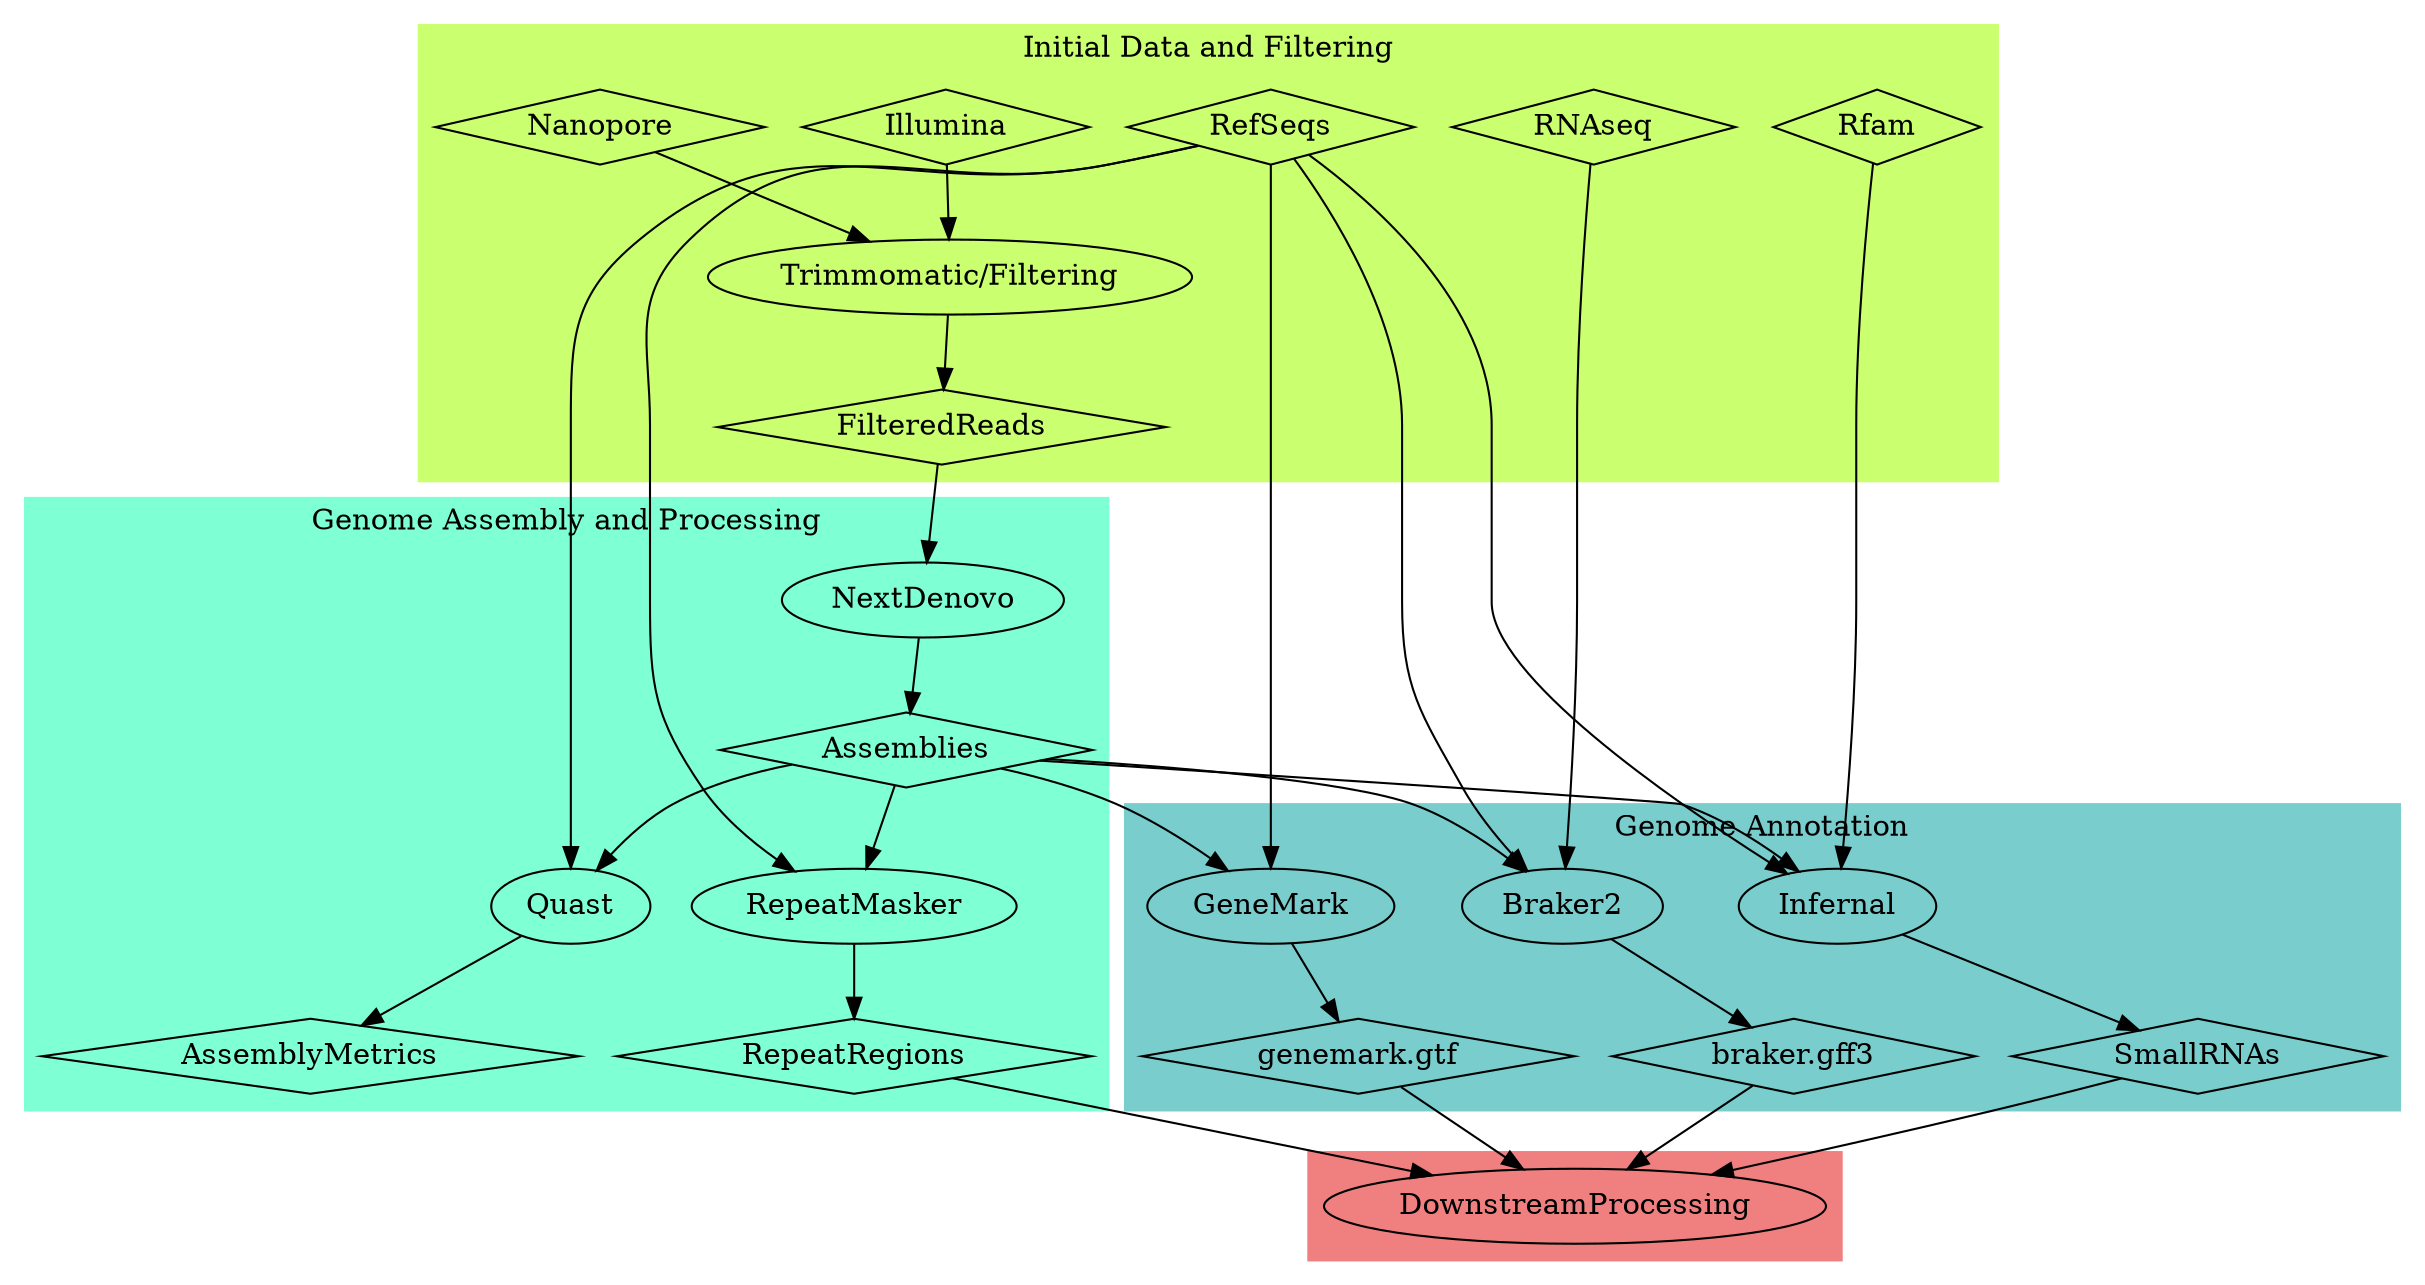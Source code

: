 digraph G{

	subgraph cluster_0 {
		 style=filled;
		 color=darkolivegreen1;	
		 Illumina [shape = diamond];
        	 Nanopore [shape = diamond];
		 Illumina -> "Trimmomatic/Filtering";
		 Nanopore -> "Trimmomatic/Filtering";
		 RefSeqs [shape = diamond];
		 RNAseq [shape = diamond];
		 Rfam [shape = diamond];
		 FilteredReads [shape = diamond];
		 label = "Initial Data and Filtering";
	}

	subgraph cluster_1 {
		 style=filled;
		 color=aquamarine;	
		 NextDenovo;
		 RepeatMasker;
		 AssemblyMetrics [shape = diamond];
		 Assemblies [shape = diamond];
		 Assemblies -> Quast;
		 RepeatRegions [shape = diamond];
		 label = "Genome Assembly and Processing";
	}

	subgraph cluster_2 {
		 style=filled;
		 color=darkslategray3;
		 Infernal;
		 SmallRNAs [shape = diamond];
		 "genemark.gtf" [shape = diamond];
		 "braker.gff3" [shape = diamond];
		 GeneMark -> "genemark.gtf";
		 Braker2 -> "braker.gff3";
		 label = "Genome Annotation";
	}

	subgraph cluster_3 {
		 style=filled;
		 color=lightcoral;
		 DownstreamProcessing;
	}
	
	"Trimmomatic/Filtering" -> FilteredReads;
	FilteredReads -> NextDenovo;
	NextDenovo -> Assemblies;
	Assemblies -> GeneMark;
	Assemblies -> Braker2;
	Assemblies -> Infernal;
	Assemblies -> RepeatMasker;
	Infernal -> SmallRNAs -> DownstreamProcessing;
	RefSeqs -> Infernal;
	RefSeqs -> GeneMark;
	RefSeqs -> Braker2;
	RNAseq -> Braker2;
	RefSeqs -> RepeatMasker;
	"genemark.gtf" -> DownstreamProcessing;
	"braker.gff3" -> DownstreamProcessing;
	RepeatMasker -> RepeatRegions;
	RepeatRegions -> DownstreamProcessing;
	RefSeqs -> Quast;
	Quast -> AssemblyMetrics;
	Rfam -> Infernal;
}